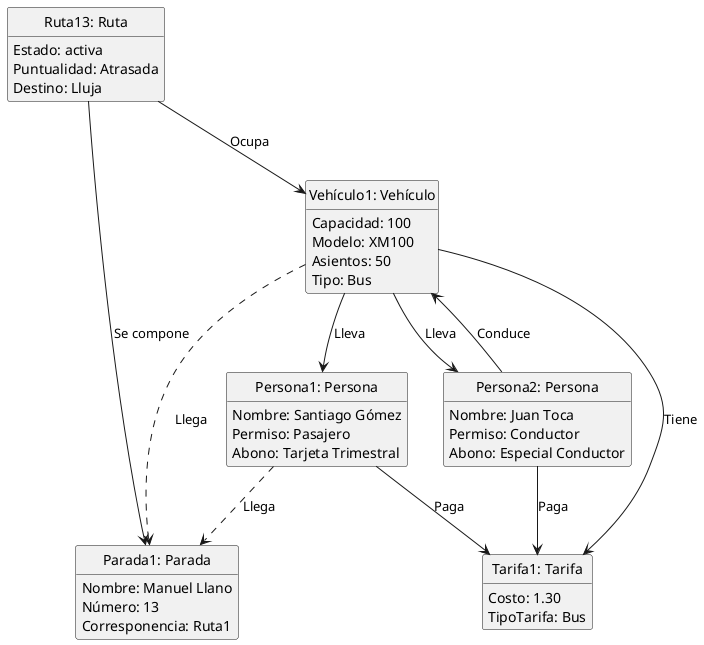 @startuml
hide empty members
hide circle

class "Ruta13: Ruta" {
    Estado: activa
    Puntualidad: Atrasada
    Destino: Lluja
}

class "Vehículo1: Vehículo" {
    Capacidad: 100
    Modelo: XM100
    Asientos: 50
    Tipo: Bus
}

class "Tarifa1: Tarifa" {
    Costo: 1.30
    TipoTarifa: Bus
}

class "Parada1: Parada" {
    Nombre: Manuel Llano
    Número: 13
    Corresponencia: Ruta1
}

class "Persona1: Persona" {
    Nombre: Santiago Gómez
    Permiso: Pasajero
    Abono: Tarjeta Trimestral
}

class "Persona2: Persona" {
    Nombre: Juan Toca
    Permiso: Conductor
    Abono: Especial Conductor
}

"Ruta13: Ruta" --> "Vehículo1: Vehículo" : Ocupa
"Ruta13: Ruta" --> "Parada1: Parada" : Se compone
"Vehículo1: Vehículo" ..> "Parada1: Parada" : Llega
"Persona1: Persona" ..> "Parada1: Parada" : Llega
"Persona1: Persona" --> "Tarifa1: Tarifa" : Paga
"Persona2: Persona" --> "Tarifa1: Tarifa" : Paga
"Vehículo1: Vehículo" --> "Persona1: Persona" : Lleva
"Vehículo1: Vehículo" --> "Persona2: Persona" : Lleva
"Vehículo1: Vehículo" --> "Tarifa1: Tarifa" : Tiene
"Persona2: Persona" --> "Vehículo1: Vehículo" : Conduce

@enduml